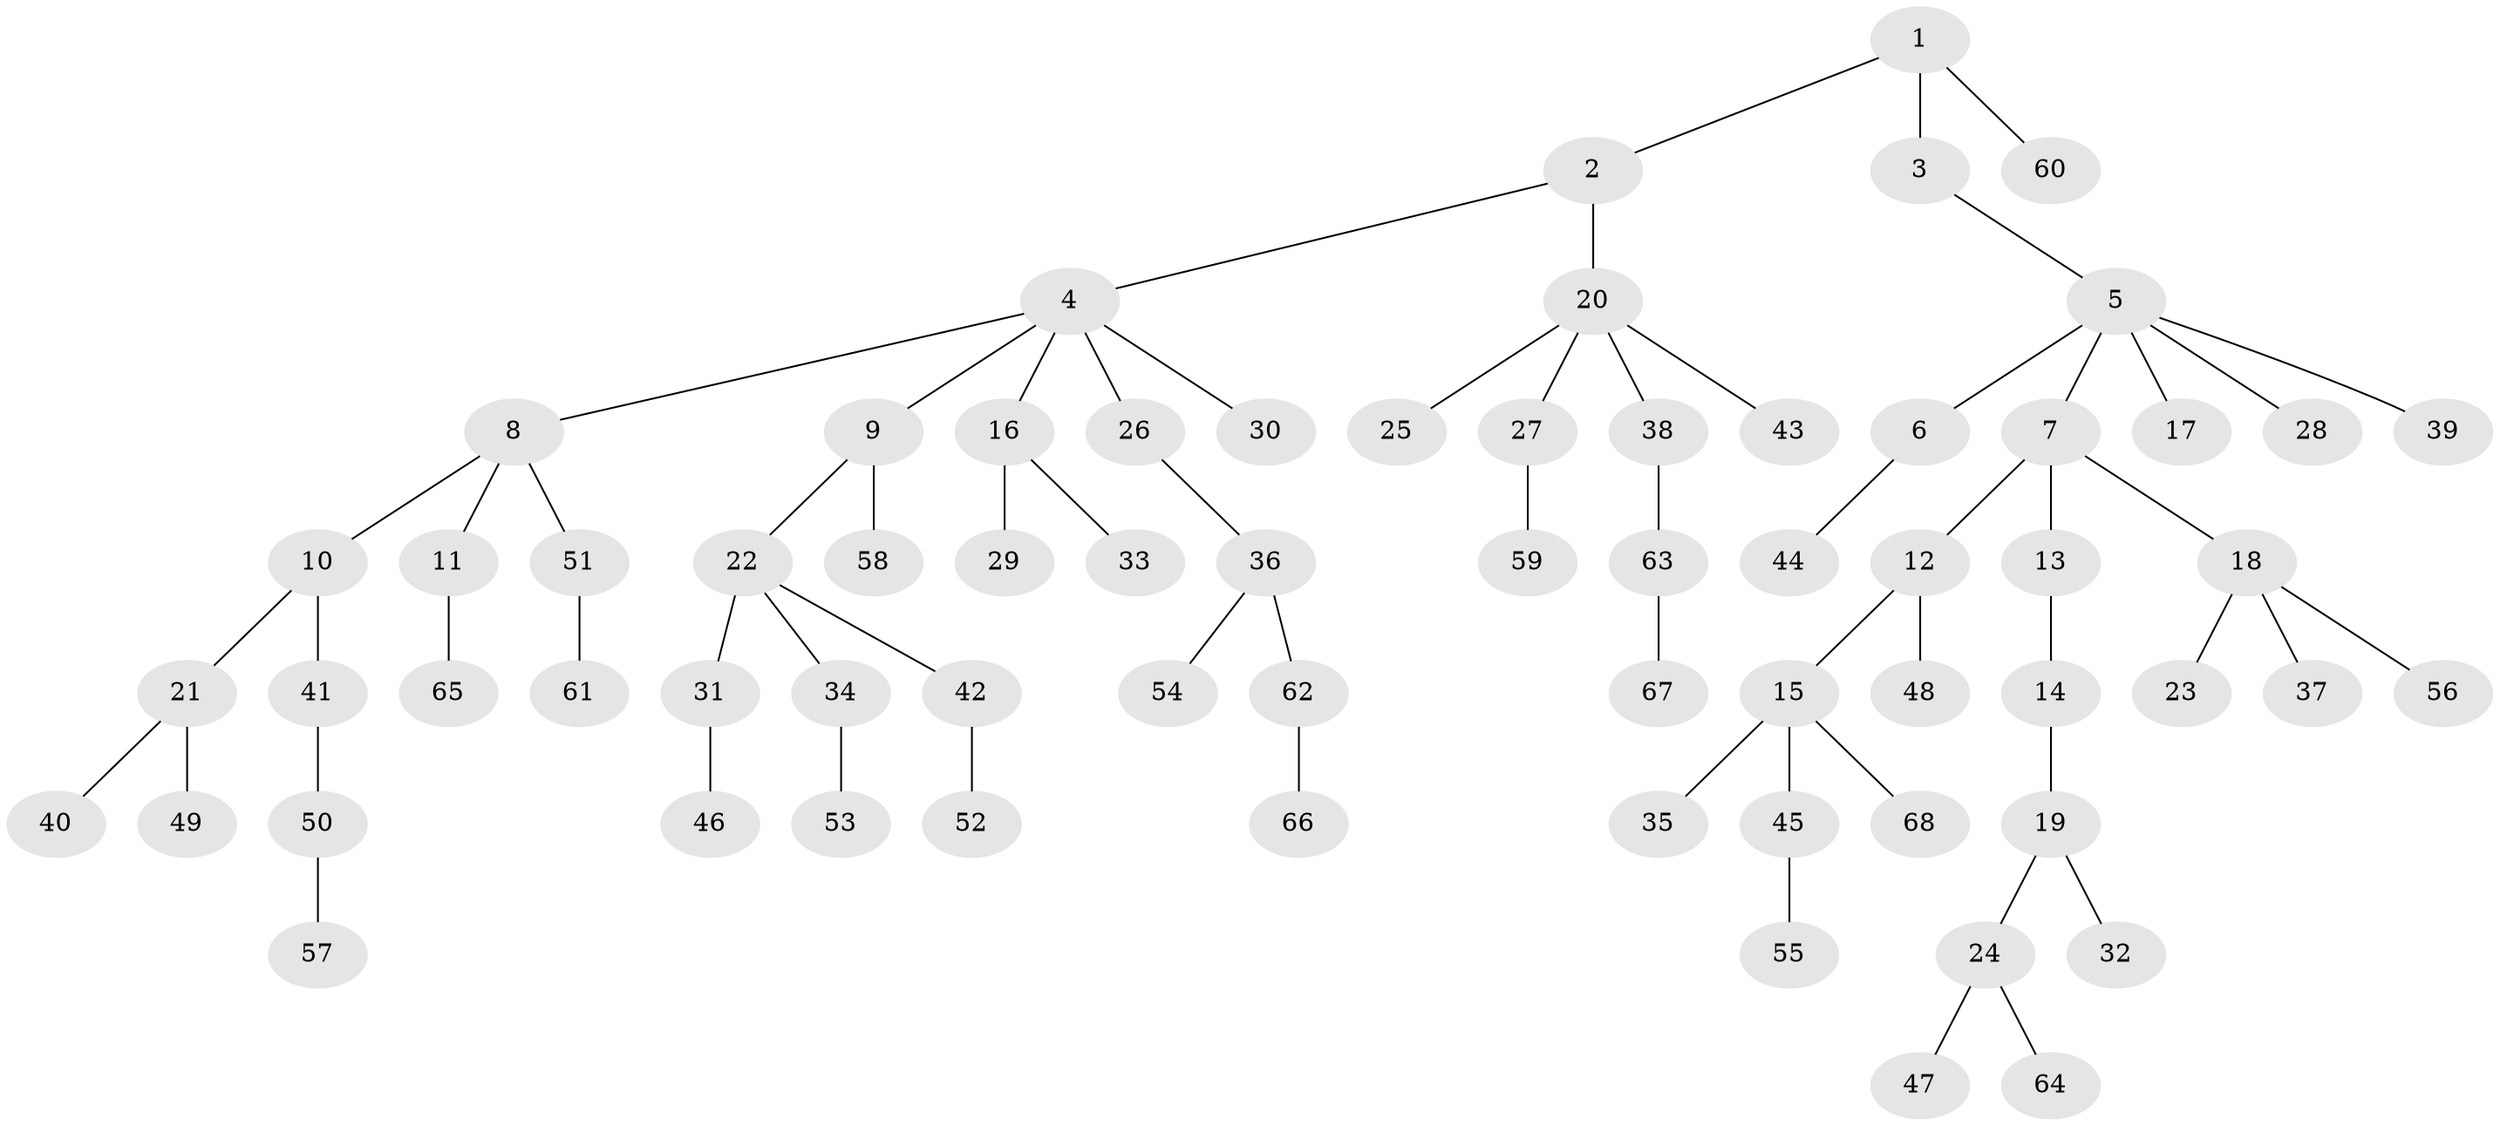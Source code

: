 // coarse degree distribution, {1: 0.8, 2: 0.15, 16: 0.05}
// Generated by graph-tools (version 1.1) at 2025/56/03/04/25 21:56:18]
// undirected, 68 vertices, 67 edges
graph export_dot {
graph [start="1"]
  node [color=gray90,style=filled];
  1;
  2;
  3;
  4;
  5;
  6;
  7;
  8;
  9;
  10;
  11;
  12;
  13;
  14;
  15;
  16;
  17;
  18;
  19;
  20;
  21;
  22;
  23;
  24;
  25;
  26;
  27;
  28;
  29;
  30;
  31;
  32;
  33;
  34;
  35;
  36;
  37;
  38;
  39;
  40;
  41;
  42;
  43;
  44;
  45;
  46;
  47;
  48;
  49;
  50;
  51;
  52;
  53;
  54;
  55;
  56;
  57;
  58;
  59;
  60;
  61;
  62;
  63;
  64;
  65;
  66;
  67;
  68;
  1 -- 2;
  1 -- 3;
  1 -- 60;
  2 -- 4;
  2 -- 20;
  3 -- 5;
  4 -- 8;
  4 -- 9;
  4 -- 16;
  4 -- 26;
  4 -- 30;
  5 -- 6;
  5 -- 7;
  5 -- 17;
  5 -- 28;
  5 -- 39;
  6 -- 44;
  7 -- 12;
  7 -- 13;
  7 -- 18;
  8 -- 10;
  8 -- 11;
  8 -- 51;
  9 -- 22;
  9 -- 58;
  10 -- 21;
  10 -- 41;
  11 -- 65;
  12 -- 15;
  12 -- 48;
  13 -- 14;
  14 -- 19;
  15 -- 35;
  15 -- 45;
  15 -- 68;
  16 -- 29;
  16 -- 33;
  18 -- 23;
  18 -- 37;
  18 -- 56;
  19 -- 24;
  19 -- 32;
  20 -- 25;
  20 -- 27;
  20 -- 38;
  20 -- 43;
  21 -- 40;
  21 -- 49;
  22 -- 31;
  22 -- 34;
  22 -- 42;
  24 -- 47;
  24 -- 64;
  26 -- 36;
  27 -- 59;
  31 -- 46;
  34 -- 53;
  36 -- 54;
  36 -- 62;
  38 -- 63;
  41 -- 50;
  42 -- 52;
  45 -- 55;
  50 -- 57;
  51 -- 61;
  62 -- 66;
  63 -- 67;
}
